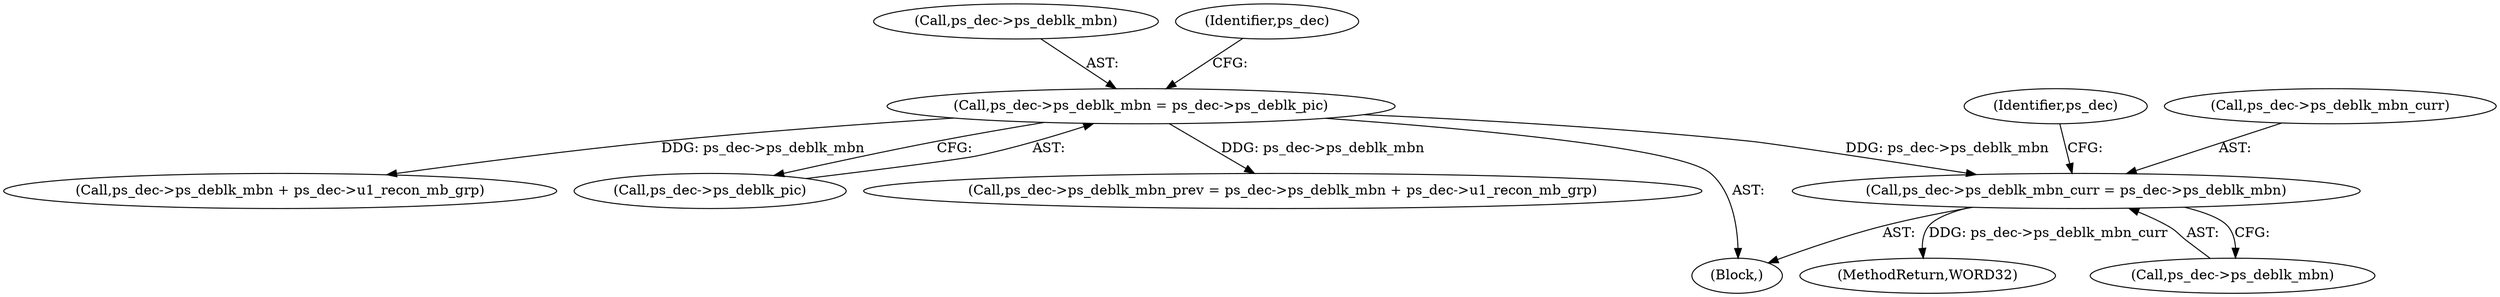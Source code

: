 digraph "0_Android_f634481e940421020e52f511c1fb34aac1db4b2f@pointer" {
"1001689" [label="(Call,ps_dec->ps_deblk_mbn_curr = ps_dec->ps_deblk_mbn)"];
"1001682" [label="(Call,ps_dec->ps_deblk_mbn = ps_dec->ps_deblk_pic)"];
"1000141" [label="(Block,)"];
"1001683" [label="(Call,ps_dec->ps_deblk_mbn)"];
"1001698" [label="(Identifier,ps_dec)"];
"1001700" [label="(Call,ps_dec->ps_deblk_mbn + ps_dec->u1_recon_mb_grp)"];
"1001686" [label="(Call,ps_dec->ps_deblk_pic)"];
"1001689" [label="(Call,ps_dec->ps_deblk_mbn_curr = ps_dec->ps_deblk_mbn)"];
"1001691" [label="(Identifier,ps_dec)"];
"1001682" [label="(Call,ps_dec->ps_deblk_mbn = ps_dec->ps_deblk_pic)"];
"1001696" [label="(Call,ps_dec->ps_deblk_mbn_prev = ps_dec->ps_deblk_mbn + ps_dec->u1_recon_mb_grp)"];
"1002154" [label="(MethodReturn,WORD32)"];
"1001690" [label="(Call,ps_dec->ps_deblk_mbn_curr)"];
"1001693" [label="(Call,ps_dec->ps_deblk_mbn)"];
"1001689" -> "1000141"  [label="AST: "];
"1001689" -> "1001693"  [label="CFG: "];
"1001690" -> "1001689"  [label="AST: "];
"1001693" -> "1001689"  [label="AST: "];
"1001698" -> "1001689"  [label="CFG: "];
"1001689" -> "1002154"  [label="DDG: ps_dec->ps_deblk_mbn_curr"];
"1001682" -> "1001689"  [label="DDG: ps_dec->ps_deblk_mbn"];
"1001682" -> "1000141"  [label="AST: "];
"1001682" -> "1001686"  [label="CFG: "];
"1001683" -> "1001682"  [label="AST: "];
"1001686" -> "1001682"  [label="AST: "];
"1001691" -> "1001682"  [label="CFG: "];
"1001682" -> "1001696"  [label="DDG: ps_dec->ps_deblk_mbn"];
"1001682" -> "1001700"  [label="DDG: ps_dec->ps_deblk_mbn"];
}
